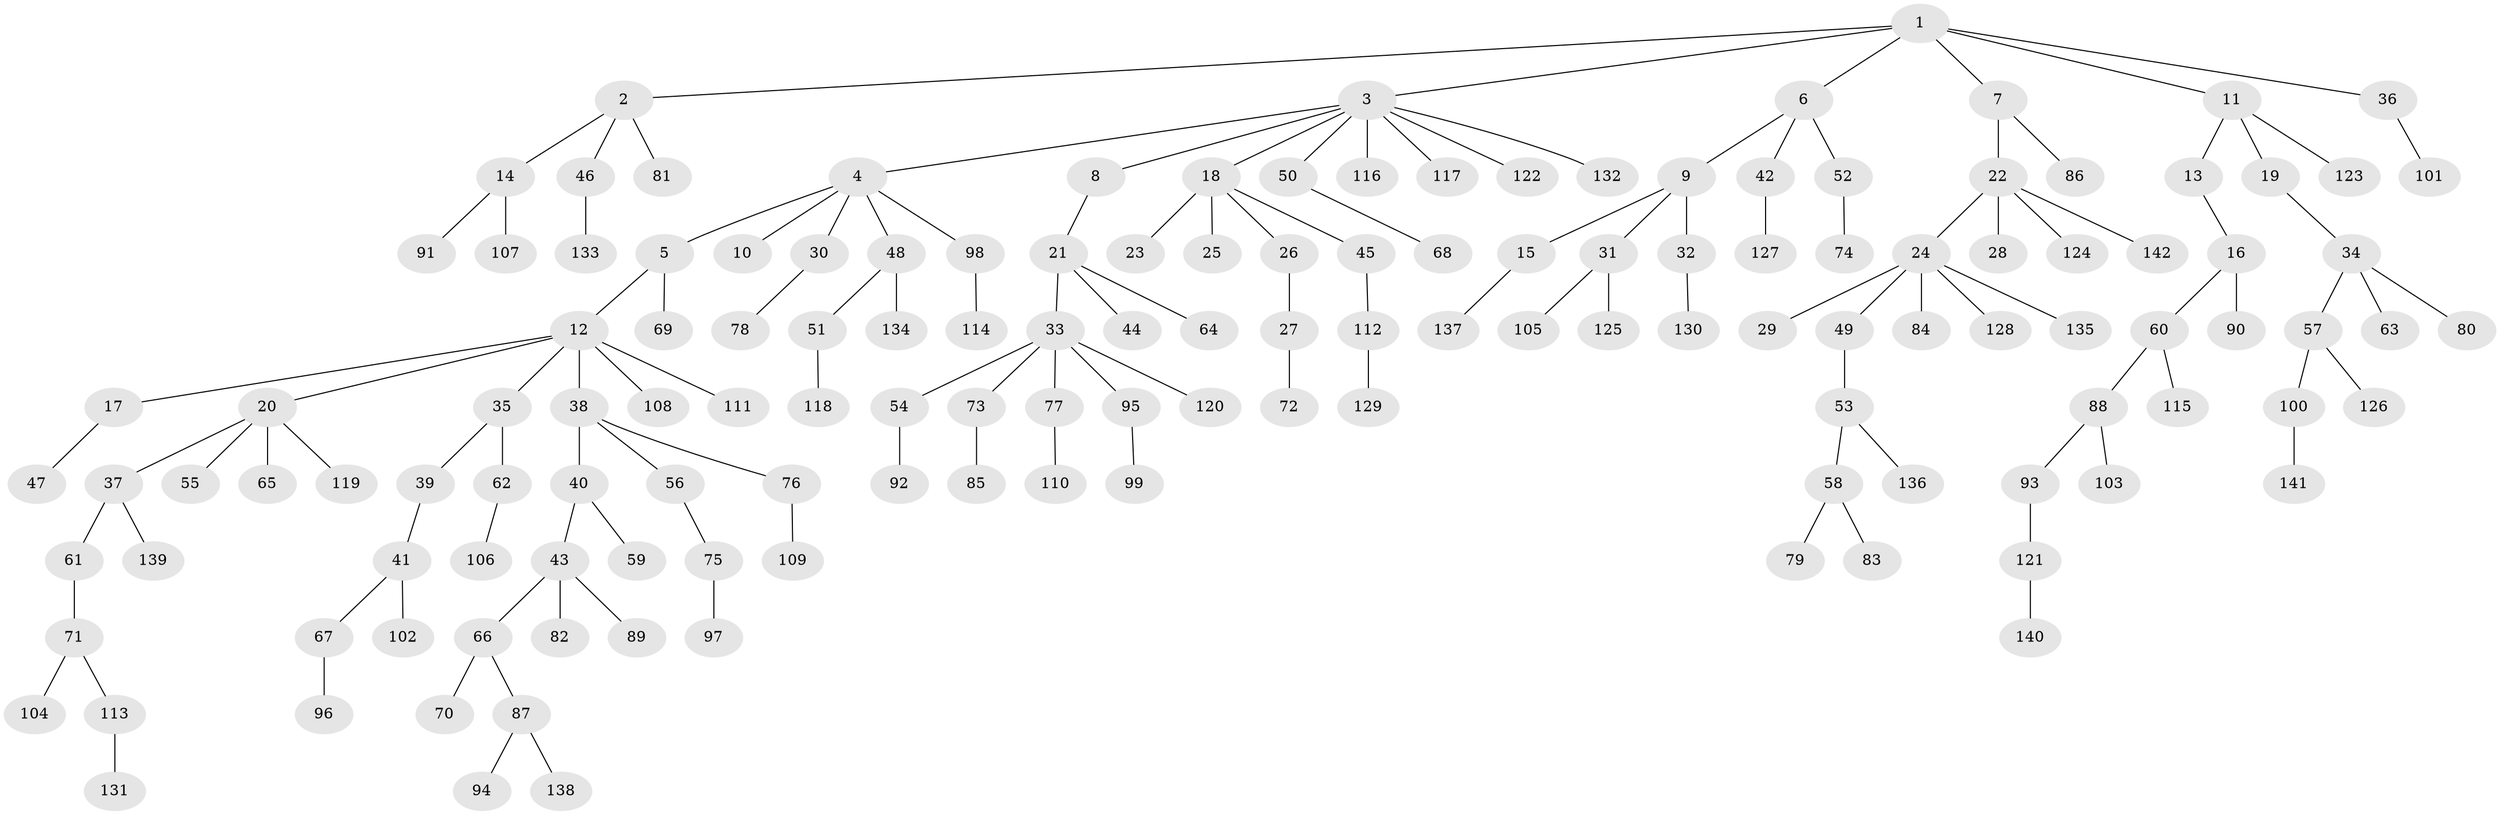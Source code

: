 // Generated by graph-tools (version 1.1) at 2025/53/03/09/25 04:53:21]
// undirected, 142 vertices, 141 edges
graph export_dot {
graph [start="1"]
  node [color=gray90,style=filled];
  1;
  2;
  3;
  4;
  5;
  6;
  7;
  8;
  9;
  10;
  11;
  12;
  13;
  14;
  15;
  16;
  17;
  18;
  19;
  20;
  21;
  22;
  23;
  24;
  25;
  26;
  27;
  28;
  29;
  30;
  31;
  32;
  33;
  34;
  35;
  36;
  37;
  38;
  39;
  40;
  41;
  42;
  43;
  44;
  45;
  46;
  47;
  48;
  49;
  50;
  51;
  52;
  53;
  54;
  55;
  56;
  57;
  58;
  59;
  60;
  61;
  62;
  63;
  64;
  65;
  66;
  67;
  68;
  69;
  70;
  71;
  72;
  73;
  74;
  75;
  76;
  77;
  78;
  79;
  80;
  81;
  82;
  83;
  84;
  85;
  86;
  87;
  88;
  89;
  90;
  91;
  92;
  93;
  94;
  95;
  96;
  97;
  98;
  99;
  100;
  101;
  102;
  103;
  104;
  105;
  106;
  107;
  108;
  109;
  110;
  111;
  112;
  113;
  114;
  115;
  116;
  117;
  118;
  119;
  120;
  121;
  122;
  123;
  124;
  125;
  126;
  127;
  128;
  129;
  130;
  131;
  132;
  133;
  134;
  135;
  136;
  137;
  138;
  139;
  140;
  141;
  142;
  1 -- 2;
  1 -- 3;
  1 -- 6;
  1 -- 7;
  1 -- 11;
  1 -- 36;
  2 -- 14;
  2 -- 46;
  2 -- 81;
  3 -- 4;
  3 -- 8;
  3 -- 18;
  3 -- 50;
  3 -- 116;
  3 -- 117;
  3 -- 122;
  3 -- 132;
  4 -- 5;
  4 -- 10;
  4 -- 30;
  4 -- 48;
  4 -- 98;
  5 -- 12;
  5 -- 69;
  6 -- 9;
  6 -- 42;
  6 -- 52;
  7 -- 22;
  7 -- 86;
  8 -- 21;
  9 -- 15;
  9 -- 31;
  9 -- 32;
  11 -- 13;
  11 -- 19;
  11 -- 123;
  12 -- 17;
  12 -- 20;
  12 -- 35;
  12 -- 38;
  12 -- 108;
  12 -- 111;
  13 -- 16;
  14 -- 91;
  14 -- 107;
  15 -- 137;
  16 -- 60;
  16 -- 90;
  17 -- 47;
  18 -- 23;
  18 -- 25;
  18 -- 26;
  18 -- 45;
  19 -- 34;
  20 -- 37;
  20 -- 55;
  20 -- 65;
  20 -- 119;
  21 -- 33;
  21 -- 44;
  21 -- 64;
  22 -- 24;
  22 -- 28;
  22 -- 124;
  22 -- 142;
  24 -- 29;
  24 -- 49;
  24 -- 84;
  24 -- 128;
  24 -- 135;
  26 -- 27;
  27 -- 72;
  30 -- 78;
  31 -- 105;
  31 -- 125;
  32 -- 130;
  33 -- 54;
  33 -- 73;
  33 -- 77;
  33 -- 95;
  33 -- 120;
  34 -- 57;
  34 -- 63;
  34 -- 80;
  35 -- 39;
  35 -- 62;
  36 -- 101;
  37 -- 61;
  37 -- 139;
  38 -- 40;
  38 -- 56;
  38 -- 76;
  39 -- 41;
  40 -- 43;
  40 -- 59;
  41 -- 67;
  41 -- 102;
  42 -- 127;
  43 -- 66;
  43 -- 82;
  43 -- 89;
  45 -- 112;
  46 -- 133;
  48 -- 51;
  48 -- 134;
  49 -- 53;
  50 -- 68;
  51 -- 118;
  52 -- 74;
  53 -- 58;
  53 -- 136;
  54 -- 92;
  56 -- 75;
  57 -- 100;
  57 -- 126;
  58 -- 79;
  58 -- 83;
  60 -- 88;
  60 -- 115;
  61 -- 71;
  62 -- 106;
  66 -- 70;
  66 -- 87;
  67 -- 96;
  71 -- 104;
  71 -- 113;
  73 -- 85;
  75 -- 97;
  76 -- 109;
  77 -- 110;
  87 -- 94;
  87 -- 138;
  88 -- 93;
  88 -- 103;
  93 -- 121;
  95 -- 99;
  98 -- 114;
  100 -- 141;
  112 -- 129;
  113 -- 131;
  121 -- 140;
}
